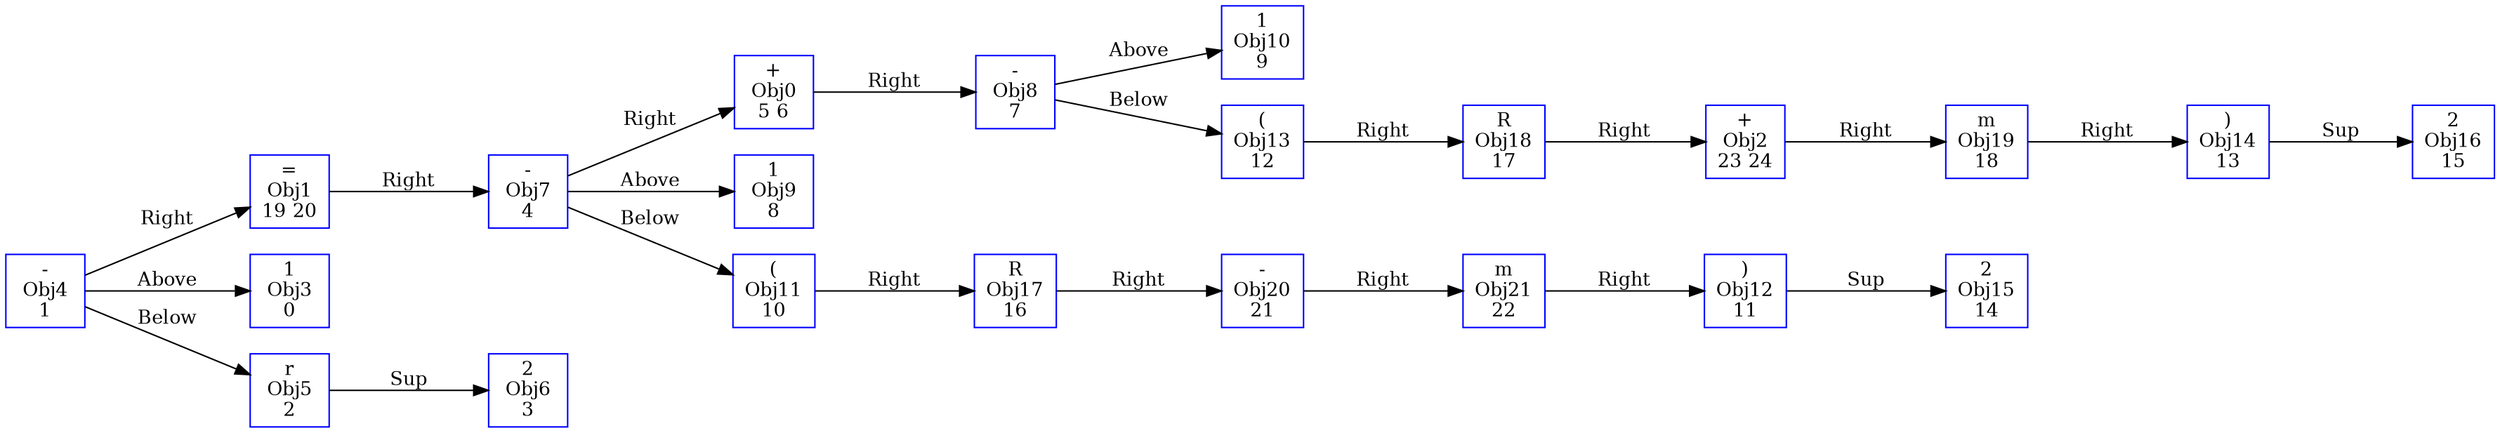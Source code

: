 digraph dag {
	rankdir=LR; ranksep=1.0;
	edge[fontsize=13,weight=1]; node[fontsize=13,shape=box]; graph[ordering=out];

	/* NODES (OBJECTS) */
	Obj0 [label="+\nObj0\n5 6", color = blue];
	Obj1 [label="=\nObj1\n19 20", color = blue];
	Obj10 [label="1\nObj10\n9", color = blue];
	Obj11 [label="(\nObj11\n10", color = blue];
	Obj12 [label=")\nObj12\n11", color = blue];
	Obj13 [label="(\nObj13\n12", color = blue];
	Obj14 [label=")\nObj14\n13", color = blue];
	Obj15 [label="2\nObj15\n14", color = blue];
	Obj16 [label="2\nObj16\n15", color = blue];
	Obj17 [label="R\nObj17\n16", color = blue];
	Obj18 [label="R\nObj18\n17", color = blue];
	Obj19 [label="m\nObj19\n18", color = blue];
	Obj2 [label="+\nObj2\n23 24", color = blue];
	Obj20 [label="-\nObj20\n21", color = blue];
	Obj21 [label="m\nObj21\n22", color = blue];
	Obj3 [label="1\nObj3\n0", color = blue];
	Obj4 [label="-\nObj4\n1", color = blue];
	Obj5 [label="r\nObj5\n2", color = blue];
	Obj6 [label="2\nObj6\n3", color = blue];
	Obj7 [label="-\nObj7\n4", color = blue];
	Obj8 [label="-\nObj8\n7", color = blue];
	Obj9 [label="1\nObj9\n8", color = blue];
	
	/* EDGES (OBJECT RELATIONSHIPS)    */
	Obj0 -> Obj8 [label="Right"];
	Obj1 -> Obj7 [label="Right"];
	Obj2 -> Obj19 [label="Right"];
	Obj4 -> Obj1 [label="Right"];
	Obj4 -> Obj3 [label="Above"];
	Obj4 -> Obj5 [label="Below"];
	Obj5 -> Obj6 [label="Sup"];
	Obj7 -> Obj0 [label="Right"];
	Obj7 -> Obj9 [label="Above"];
	Obj7 -> Obj11 [label="Below"];
	Obj8 -> Obj10 [label="Above"];
	Obj8 -> Obj13 [label="Below"];
	Obj11 -> Obj17 [label="Right"];
	Obj12 -> Obj15 [label="Sup"];
	Obj13 -> Obj18 [label="Right"];
	Obj14 -> Obj16 [label="Sup"];
	Obj17 -> Obj20 [label="Right"];
	Obj18 -> Obj2 [label="Right"];
	Obj19 -> Obj14 [label="Right"];
	Obj20 -> Obj21 [label="Right"];
	Obj21 -> Obj12 [label="Right"];
	
}
